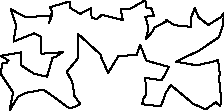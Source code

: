 unitsize(0.001cm);
draw((1380,939)--(1393,1368));
draw((1393,1368)--(1787,1009));
draw((1787,1009)--(1795,962));
draw((1795,962)--(1917,687));
draw((1917,687)--(2097,981));
draw((2097,981)--(2421,1007));
draw((2421,1007)--(2482,1183));
draw((2482,1183)--(2574,946));
draw((2574,946)--(2599,901));
draw((2599,901)--(2991,792));
draw((2991,792)--(2863,558));
draw((2863,558)--(2573,599));
draw((2573,599)--(2588,302));
draw((2588,302)--(2542,236));
draw((2542,236)--(2519,135));
draw((2519,135)--(2848,96));
draw((2848,96)--(2936,337));
draw((2936,337)--(3022,474));
draw((3022,474)--(3416,143));
draw((3416,143)--(3640,43));
draw((3640,43)--(3815,169));
draw((3815,169)--(3893,102));
draw((3893,102)--(3913,192));
draw((3913,192)--(3875,598));
draw((3875,598)--(3888,666));
draw((3888,666)--(3854,923));
draw((3854,923)--(3822,899));
draw((3822,899)--(3756,882));
draw((3756,882)--(3479,821));
draw((3479,821)--(3113,885));
draw((3113,885)--(3520,1079));
draw((3520,1079)--(3874,1318));
draw((3874,1318)--(3950,1558));
draw((3950,1558)--(3955,1743));
draw((3955,1743)--(3911,1673));
draw((3911,1673)--(3683,1533));
draw((3683,1533)--(3510,1671));
draw((3510,1671)--(3447,1830));
draw((3447,1830)--(3373,1646));
draw((3373,1646)--(3384,1498));
draw((3384,1498)--(3085,1528));
draw((3085,1528)--(2945,1622));
draw((2945,1622)--(2961,1605));
draw((2961,1605)--(2721,1482));
draw((2721,1482)--(2716,1432));
draw((2716,1432)--(2586,1286));
draw((2586,1286)--(2628,1479));
draw((2628,1479)--(2576,1676));
draw((2576,1676)--(2728,1698));
draw((2728,1698)--(2678,1825));
draw((2678,1825)--(2597,1830));
draw((2597,1830)--(2573,1969));
draw((2573,1969)--(2290,1810));
draw((2290,1810)--(2139,1806));
draw((2139,1806)--(2178,1619));
draw((2178,1619)--(1807,1711));
draw((1807,1711)--(1724,1642));
draw((1724,1642)--(1625,1651));
draw((1625,1651)--(1621,1830));
draw((1621,1830)--(1424,1728));
draw((1424,1728)--(1251,1832));
draw((1251,1832)--(1247,1945));
draw((1247,1945)--(1234,1946));
draw((1234,1946)--(890,1846));
draw((890,1846)--(929,1766));
draw((929,1766)--(872,1559));
draw((872,1559)--(928,1700));
draw((928,1700)--(463,1670));
draw((463,1670)--(198,1810));
draw((198,1810)--(298,1513));
draw((298,1513)--(274,1420));
draw((274,1420)--(252,1240));
draw((252,1240)--(611,1384));
draw((611,1384)--(738,1325));
draw((738,1325)--(742,1025));
draw((742,1025)--(1115,1052));
draw((1115,1052)--(984,965));
draw((984,965)--(938,955));
draw((938,955)--(839,620));
draw((839,620)--(611,673));
draw((611,673)--(376,825));
draw((376,825)--(378,1048));
draw((378,1048)--(22,987));
draw((22,987)--(161,906));
draw((161,906)--(123,862));
draw((123,862)--(53,857));
draw((53,857)--(19,674));
draw((19,674)--(241,341));
draw((241,341)--(178,24));
draw((178,24)--(327,265));
draw((327,265)--(457,334));
draw((457,334)--(776,392));
draw((776,392)--(953,268));
draw((953,268)--(1178,100));
draw((1178,100)--(1256,61));
draw((1256,61)--(1429,134));
draw((1429,134)--(1323,280));
draw((1323,280)--(1286,525));
draw((1286,525)--(1187,706));
draw((1187,706)--(1380,939));
